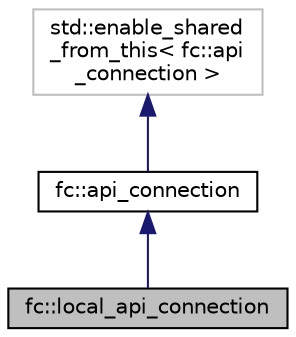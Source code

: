 digraph "fc::local_api_connection"
{
  edge [fontname="Helvetica",fontsize="10",labelfontname="Helvetica",labelfontsize="10"];
  node [fontname="Helvetica",fontsize="10",shape=record];
  Node3 [label="fc::local_api_connection",height=0.2,width=0.4,color="black", fillcolor="grey75", style="filled", fontcolor="black"];
  Node4 -> Node3 [dir="back",color="midnightblue",fontsize="10",style="solid"];
  Node4 [label="fc::api_connection",height=0.2,width=0.4,color="black", fillcolor="white", style="filled",URL="$classfc_1_1api__connection.html"];
  Node5 -> Node4 [dir="back",color="midnightblue",fontsize="10",style="solid"];
  Node5 [label="std::enable_shared\l_from_this\< fc::api\l_connection \>",height=0.2,width=0.4,color="grey75", fillcolor="white", style="filled"];
}
